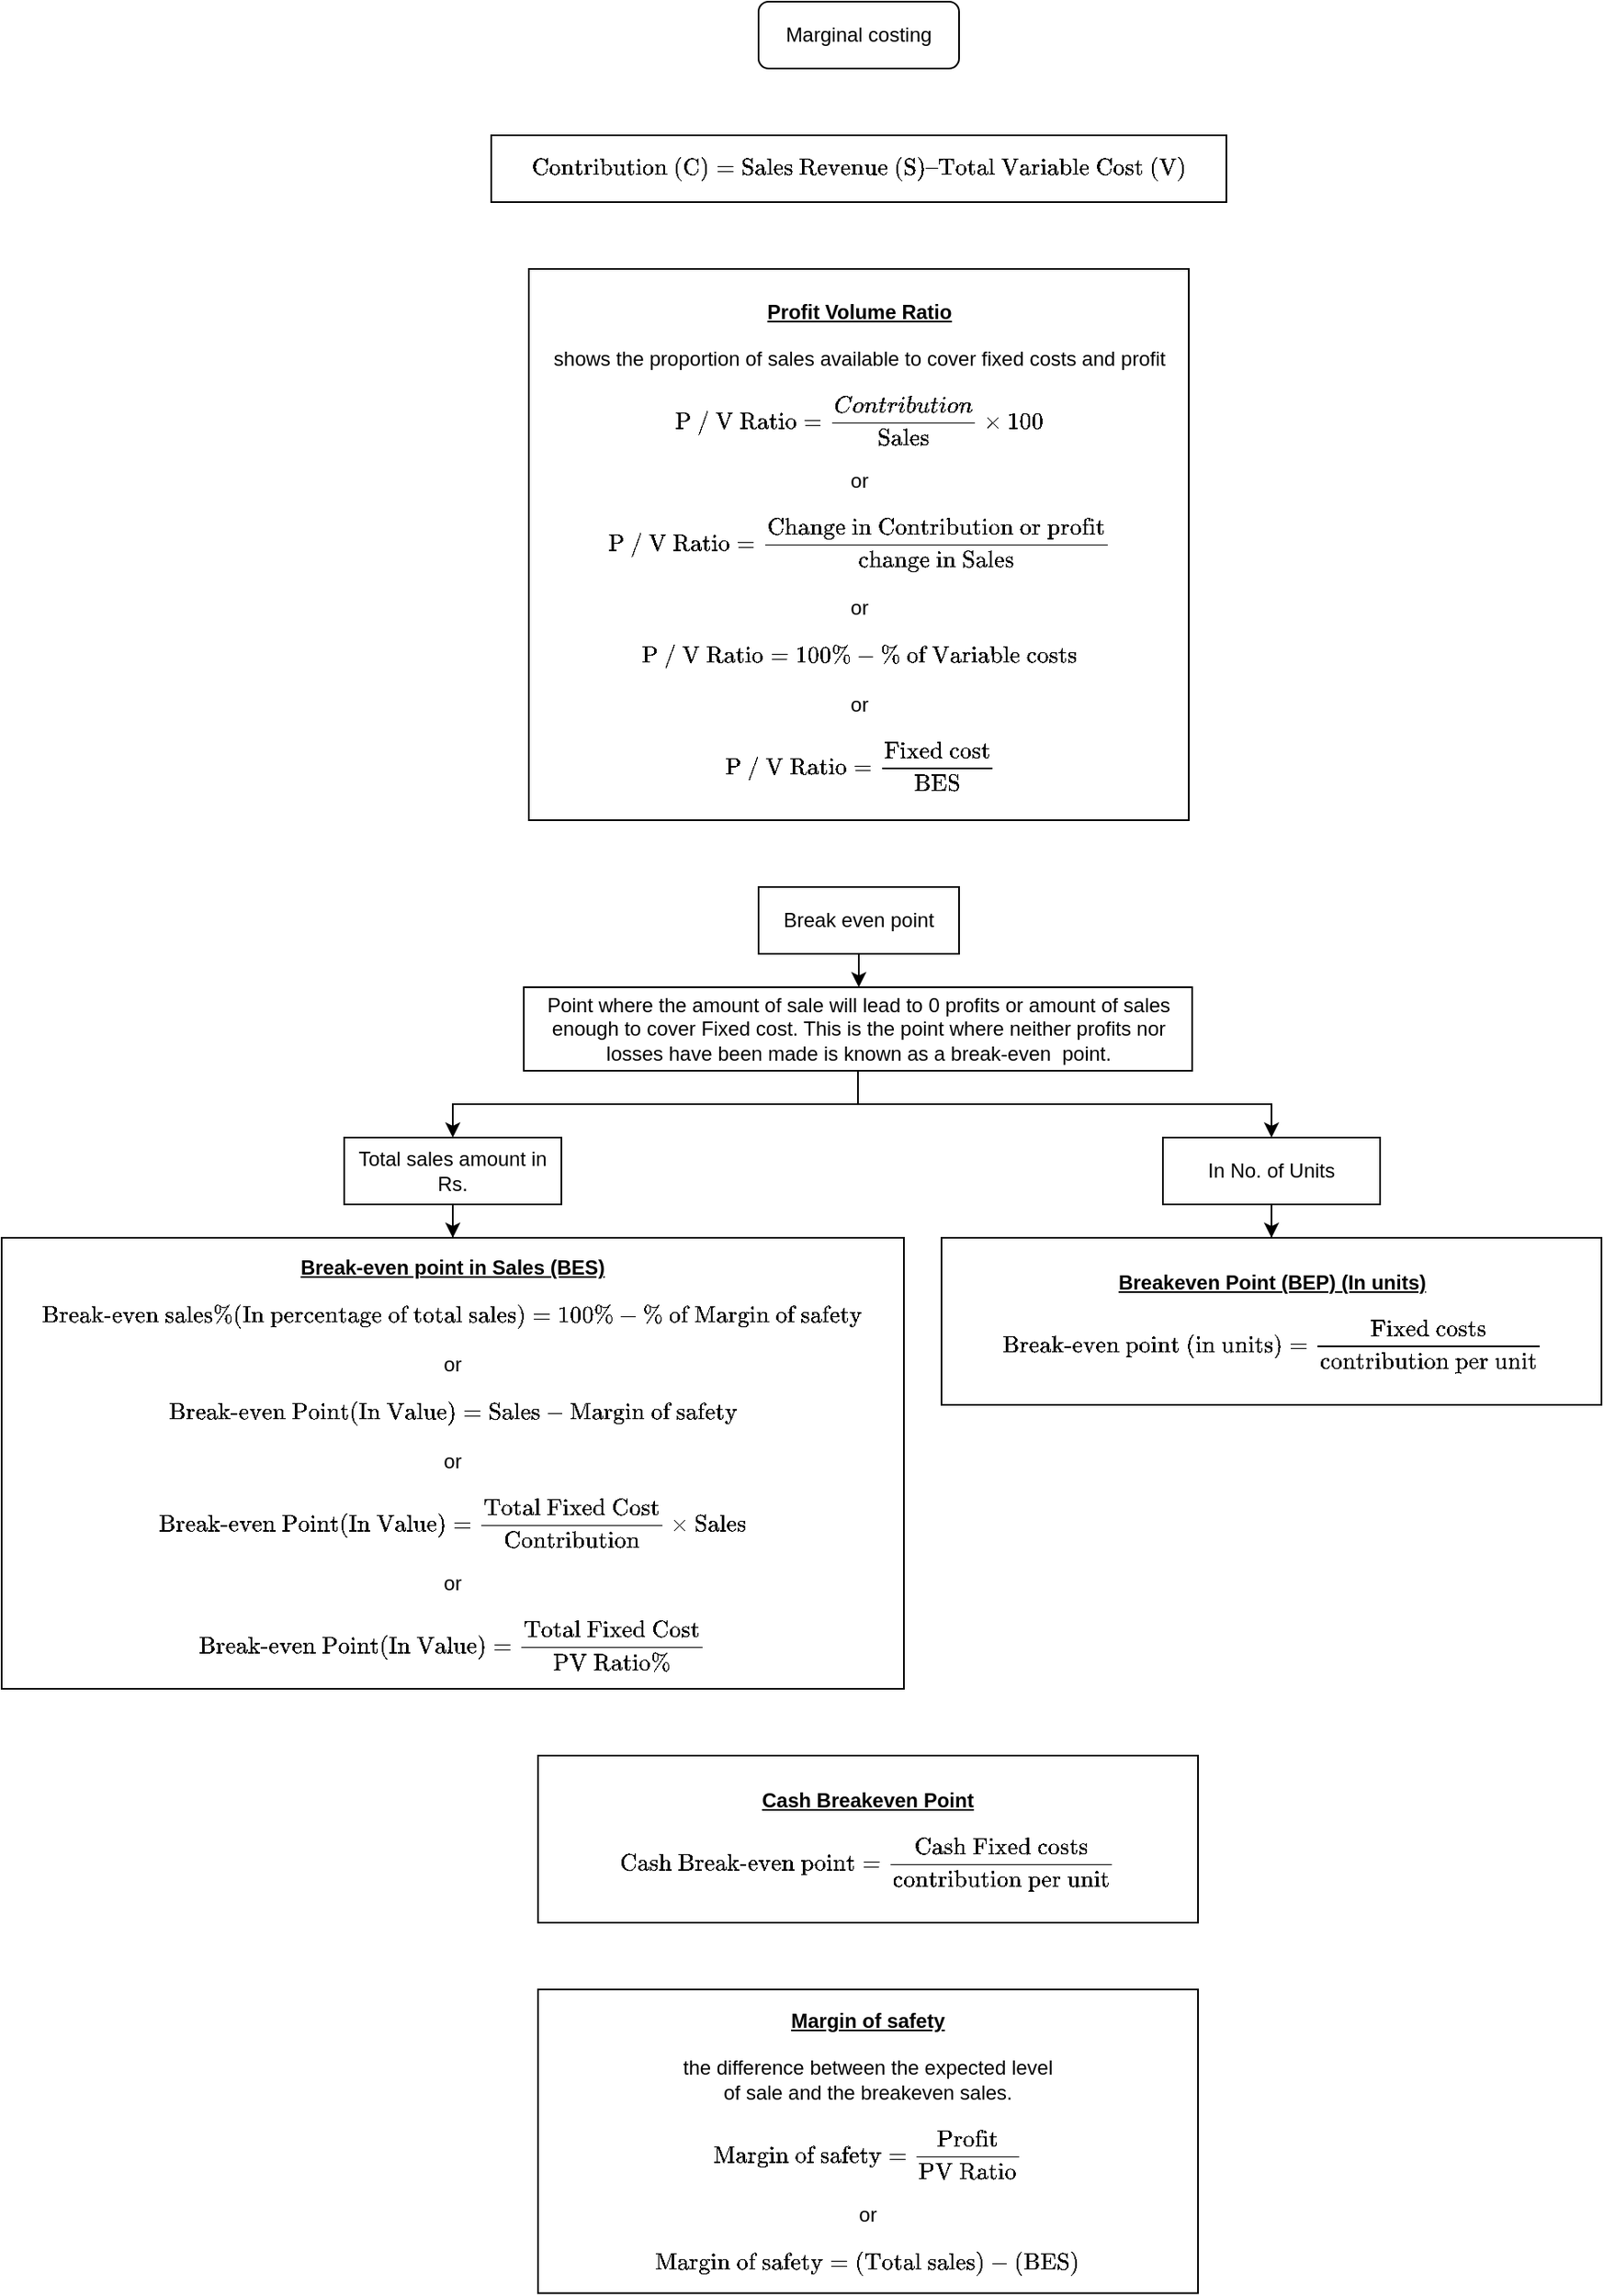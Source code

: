 <mxfile version="15.4.3" type="github">
  <diagram id="qRiUj2MOukWZC0kYqg6o" name="Page-1">
    <mxGraphModel dx="2331" dy="698" grid="1" gridSize="10" guides="1" tooltips="1" connect="1" arrows="1" fold="1" page="1" pageScale="1" pageWidth="850" pageHeight="1100" math="1" shadow="0">
      <root>
        <mxCell id="0" />
        <mxCell id="1" parent="0" />
        <mxCell id="y4PppQBV1pzuvYPeFtc6-1" value="Marginal costing" style="rounded=1;whiteSpace=wrap;html=1;" parent="1" vertex="1">
          <mxGeometry x="360" width="120" height="40" as="geometry" />
        </mxCell>
        <mxCell id="y4PppQBV1pzuvYPeFtc6-2" value="`\text{Contribution (C)} = \text{Sales Revenue (S)} – \text{Total Variable Cost (V)}`" style="rounded=0;whiteSpace=wrap;html=1;" parent="1" vertex="1">
          <mxGeometry x="200" y="80" width="440" height="40" as="geometry" />
        </mxCell>
        <mxCell id="y4PppQBV1pzuvYPeFtc6-4" value="&lt;div&gt;&lt;u&gt;&lt;b&gt;Profit Volume Ratio&lt;/b&gt;&lt;/u&gt;&lt;/div&gt;&lt;div&gt;&lt;u&gt;&lt;b&gt;&lt;br&gt;&lt;/b&gt;&lt;/u&gt;&lt;/div&gt;&lt;div&gt;shows the proportion of sales available to cover fixed costs and profit&lt;u&gt;&lt;b&gt;&lt;br&gt;&lt;/b&gt;&lt;/u&gt;&lt;/div&gt;&lt;div&gt;&lt;br&gt;&lt;/div&gt;&lt;div&gt;`\text{P / V Ratio} = (Contribution)/(\text{Sales}) xx 100`&lt;/div&gt;&lt;div&gt;&lt;br&gt;&lt;/div&gt;&lt;div&gt;or&lt;/div&gt;&lt;div&gt;&lt;br&gt;&lt;/div&gt;&lt;div&gt;`\text{P / V Ratio} = (\text{Change in Contribution or profit})/(\text{change in Sales}`&lt;/div&gt;&lt;div&gt;&lt;br&gt;&lt;/div&gt;&lt;div&gt;or&lt;br&gt;&lt;/div&gt;&lt;div&gt;&lt;br&gt;&lt;/div&gt;&lt;div&gt;&lt;div&gt;`\text{P / V Ratio} = 100%-\text{% of Variable costs}`&lt;/div&gt;&lt;div&gt;&lt;br&gt;&lt;/div&gt;&lt;div&gt;or&lt;/div&gt;&lt;div&gt;&lt;br&gt;&lt;/div&gt;&lt;div&gt;`\text{P / V Ratio} = (\text{Fixed cost})/(\text{BES}`&lt;br&gt;&lt;/div&gt;&lt;/div&gt;" style="rounded=0;whiteSpace=wrap;html=1;" parent="1" vertex="1">
          <mxGeometry x="222.5" y="160" width="395" height="330" as="geometry" />
        </mxCell>
        <mxCell id="y4PppQBV1pzuvYPeFtc6-6" value="&lt;div&gt;&lt;u&gt;&lt;b&gt;Breakeven Point (BEP) (In units)&lt;br&gt;&lt;/b&gt;&lt;/u&gt;&lt;/div&gt;&lt;div&gt;&lt;br&gt;&lt;/div&gt;&lt;div&gt;`\text{Break-even point (in units)} = (\text{Fixed costs})/(\text{contribution per unit})`&lt;/div&gt;" style="rounded=0;whiteSpace=wrap;html=1;" parent="1" vertex="1">
          <mxGeometry x="469.5" y="740" width="395" height="100" as="geometry" />
        </mxCell>
        <mxCell id="y4PppQBV1pzuvYPeFtc6-8" value="&lt;div&gt;&lt;u&gt;&lt;b&gt;Cash Breakeven Point&lt;/b&gt;&lt;/u&gt;&lt;/div&gt;&lt;div&gt;&lt;br&gt;&lt;/div&gt;`\text{Cash Break-even point} = (\text{Cash Fixed costs})/(\text{contribution per unit})`" style="rounded=0;whiteSpace=wrap;html=1;" parent="1" vertex="1">
          <mxGeometry x="228" y="1050" width="395" height="100" as="geometry" />
        </mxCell>
        <mxCell id="y4PppQBV1pzuvYPeFtc6-11" value="&lt;div&gt;&lt;u&gt;&lt;b&gt;Margin of safety&lt;/b&gt;&lt;/u&gt;&lt;/div&gt;&lt;div&gt;&lt;br&gt;&lt;/div&gt;&lt;div&gt;the difference between the expected level &lt;br&gt;of sale and the breakeven sales.&lt;/div&gt;&lt;div&gt;&lt;br&gt;&lt;/div&gt;&lt;div&gt;`\text{Margin of safety} = (\text{Profit})/(\text{PV Ratio})`&lt;/div&gt;&lt;div&gt;&lt;br&gt;&lt;/div&gt;&lt;div&gt;or&lt;/div&gt;&lt;div&gt;&lt;br&gt;&lt;/div&gt;&lt;div&gt;`\text{Margin of safety} = (\text{Total sales})-(\text{BES})`&lt;br&gt;&lt;/div&gt;" style="rounded=0;whiteSpace=wrap;html=1;" parent="1" vertex="1">
          <mxGeometry x="228" y="1190" width="395" height="181.79" as="geometry" />
        </mxCell>
        <mxCell id="y4PppQBV1pzuvYPeFtc6-19" value="&lt;div&gt;&lt;u&gt;&lt;b&gt;Break-even point in Sales (BES)&lt;br&gt;&lt;/b&gt;&lt;/u&gt;&lt;/div&gt;&lt;div&gt;&lt;br&gt;&lt;/div&gt;&lt;div&gt;`\text{Break-even sales%(In percentage of total sales)} = 100%-\text{% of Margin of safety}`&lt;/div&gt;&lt;div&gt;&lt;br&gt;&lt;/div&gt;&lt;div&gt;or&lt;/div&gt;&lt;div&gt;&lt;br&gt;&lt;/div&gt;&lt;div&gt;`\text{Break-even Point(In Value)} = \text{Sales} - \text{Margin of safety}`&lt;br&gt;&lt;/div&gt;&lt;div&gt;&lt;br&gt;&lt;/div&gt;&lt;div&gt;or&lt;/div&gt;&lt;div&gt;&lt;br&gt;&lt;/div&gt;&lt;div&gt;`\text{Break-even Point(In Value)} = \text{Total Fixed Cost}/\text{Contribution}xx\text{Sales}`&lt;br&gt;&lt;/div&gt;&lt;div&gt;&lt;br&gt;&lt;/div&gt;&lt;div&gt;or&lt;/div&gt;&lt;div&gt;&lt;br&gt;&lt;/div&gt;`\text{Break-even Point(In Value)} = \text{Total Fixed Cost}/\text{PV Ratio%}`" style="rounded=0;whiteSpace=wrap;html=1;" parent="1" vertex="1">
          <mxGeometry x="-93" y="740" width="540" height="270" as="geometry" />
        </mxCell>
        <mxCell id="nuqaz7CSoFRdI6YAy5BT-29" style="edgeStyle=orthogonalEdgeStyle;rounded=0;orthogonalLoop=1;jettySize=auto;html=1;" edge="1" parent="1" source="nuqaz7CSoFRdI6YAy5BT-20" target="nuqaz7CSoFRdI6YAy5BT-28">
          <mxGeometry relative="1" as="geometry" />
        </mxCell>
        <mxCell id="nuqaz7CSoFRdI6YAy5BT-20" value="Break even point" style="rounded=0;whiteSpace=wrap;html=1;" vertex="1" parent="1">
          <mxGeometry x="360" y="530" width="120" height="40" as="geometry" />
        </mxCell>
        <mxCell id="nuqaz7CSoFRdI6YAy5BT-24" style="edgeStyle=orthogonalEdgeStyle;rounded=0;orthogonalLoop=1;jettySize=auto;html=1;" edge="1" parent="1" source="nuqaz7CSoFRdI6YAy5BT-21" target="y4PppQBV1pzuvYPeFtc6-19">
          <mxGeometry relative="1" as="geometry" />
        </mxCell>
        <mxCell id="nuqaz7CSoFRdI6YAy5BT-21" value="Total sales amount in Rs." style="rounded=0;whiteSpace=wrap;html=1;" vertex="1" parent="1">
          <mxGeometry x="112" y="680" width="130" height="40" as="geometry" />
        </mxCell>
        <mxCell id="nuqaz7CSoFRdI6YAy5BT-26" style="edgeStyle=orthogonalEdgeStyle;rounded=0;orthogonalLoop=1;jettySize=auto;html=1;" edge="1" parent="1" source="nuqaz7CSoFRdI6YAy5BT-25" target="y4PppQBV1pzuvYPeFtc6-6">
          <mxGeometry relative="1" as="geometry" />
        </mxCell>
        <mxCell id="nuqaz7CSoFRdI6YAy5BT-25" value="In No. of Units" style="rounded=0;whiteSpace=wrap;html=1;" vertex="1" parent="1">
          <mxGeometry x="602" y="680" width="130" height="40" as="geometry" />
        </mxCell>
        <mxCell id="nuqaz7CSoFRdI6YAy5BT-30" style="edgeStyle=orthogonalEdgeStyle;rounded=0;orthogonalLoop=1;jettySize=auto;html=1;" edge="1" parent="1" source="nuqaz7CSoFRdI6YAy5BT-28" target="nuqaz7CSoFRdI6YAy5BT-21">
          <mxGeometry relative="1" as="geometry" />
        </mxCell>
        <mxCell id="nuqaz7CSoFRdI6YAy5BT-31" style="edgeStyle=orthogonalEdgeStyle;rounded=0;orthogonalLoop=1;jettySize=auto;html=1;" edge="1" parent="1" source="nuqaz7CSoFRdI6YAy5BT-28" target="nuqaz7CSoFRdI6YAy5BT-25">
          <mxGeometry relative="1" as="geometry" />
        </mxCell>
        <mxCell id="nuqaz7CSoFRdI6YAy5BT-28" value="Point where the amount of sale will lead to 0 profits or amount of sales enough to cover Fixed cost. This is the point where neither profits nor losses have been made is known as a break-even&amp;nbsp; point." style="rounded=0;whiteSpace=wrap;html=1;" vertex="1" parent="1">
          <mxGeometry x="219.5" y="590" width="400" height="50" as="geometry" />
        </mxCell>
      </root>
    </mxGraphModel>
  </diagram>
</mxfile>
